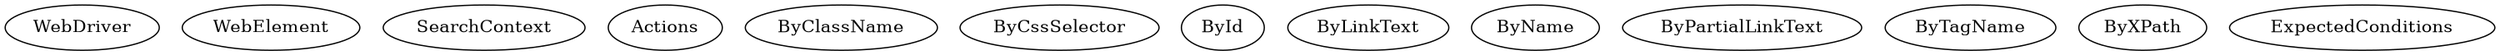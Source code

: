 # https:
# http:
digraph G {
  size = "20,15"
  # rankdir = BT
  fontname = "Verdana"
  node [
  ]
  edge [
  ]
  WebDriver [
  ]
  WebElement [
  ]
  SearchContext[
  ]
  Actions [
  ]
  ByClassName [
  ]
  ByCssSelector [
  ]
  ById [
  ]
  ByLinkText [
  ]
  ByName [
  ]
  ByPartialLinkText [
  ]
  ByTagName [
  ]
  ByXPath [
  ]
  subgraph cluster_0 {
  }
  subgraph cluster_1 {
  }
  ExpectedConditions [
  ]
}

